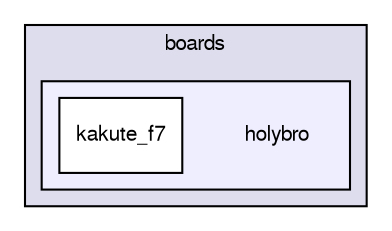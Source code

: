 digraph "sw/airborne/boards/holybro" {
  compound=true
  node [ fontsize="10", fontname="FreeSans"];
  edge [ labelfontsize="10", labelfontname="FreeSans"];
  subgraph clusterdir_e030268cd18297cf6282390f76bfcf7f {
    graph [ bgcolor="#ddddee", pencolor="black", label="boards" fontname="FreeSans", fontsize="10", URL="dir_e030268cd18297cf6282390f76bfcf7f.html"]
  subgraph clusterdir_625f21b8b478b3f07f7b994d90f21459 {
    graph [ bgcolor="#eeeeff", pencolor="black", label="" URL="dir_625f21b8b478b3f07f7b994d90f21459.html"];
    dir_625f21b8b478b3f07f7b994d90f21459 [shape=plaintext label="holybro"];
    dir_1bc6d69307112de088974f0344604332 [shape=box label="kakute_f7" color="black" fillcolor="white" style="filled" URL="dir_1bc6d69307112de088974f0344604332.html"];
  }
  }
}
